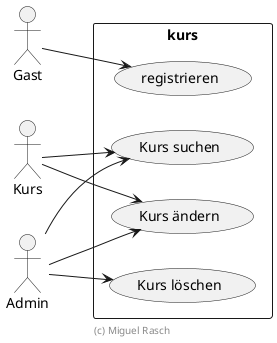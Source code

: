 
@startuml Use Cases

left to right direction

actor Gast
actor Kurs
actor Admin

rectangle kurs {
    Gast --> (registrieren)
    Kurs --> (Kurs suchen)
    Kurs --> (Kurs ändern)
    Admin --> (Kurs suchen)
    Admin --> (Kurs ändern)
    Admin --> (Kurs löschen)
}

footer (c) Miguel Rasch

@enduml
